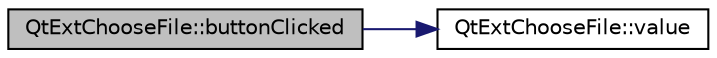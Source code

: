 digraph "QtExtChooseFile::buttonClicked"
{
 // LATEX_PDF_SIZE
  edge [fontname="Helvetica",fontsize="10",labelfontname="Helvetica",labelfontsize="10"];
  node [fontname="Helvetica",fontsize="10",shape=record];
  rankdir="LR";
  Node1 [label="QtExtChooseFile::buttonClicked",height=0.2,width=0.4,color="black", fillcolor="grey75", style="filled", fontcolor="black",tooltip=" "];
  Node1 -> Node2 [color="midnightblue",fontsize="10",style="solid",fontname="Helvetica"];
  Node2 [label="QtExtChooseFile::value",height=0.2,width=0.4,color="black", fillcolor="white", style="filled",URL="$class_qt_ext_choose_file.html#a7f098f26ba7de61a549efb2ca4da7ff4",tooltip=" "];
}
